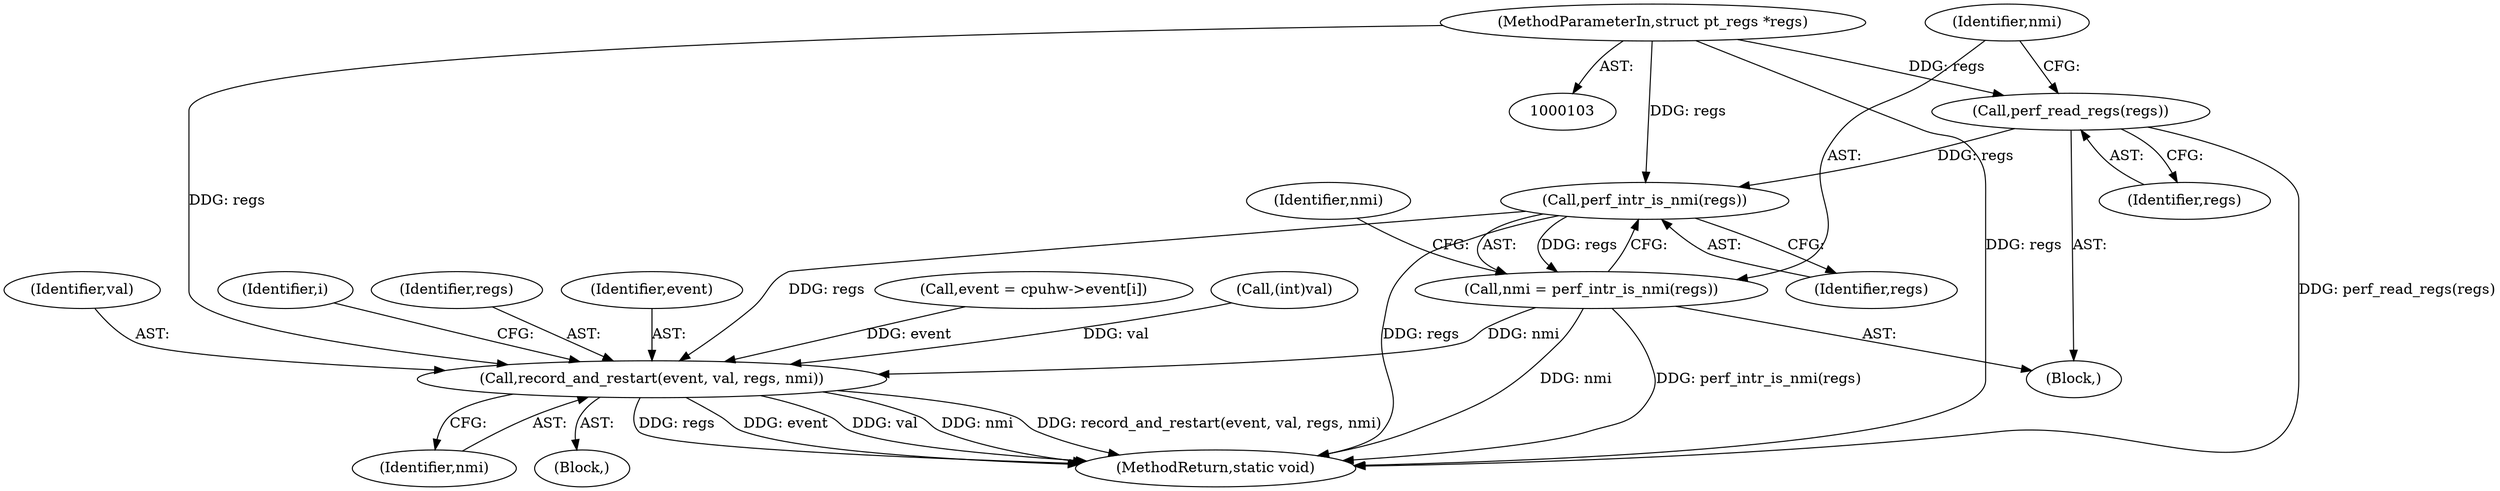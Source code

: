 digraph "0_linux_0837e3242c73566fc1c0196b4ec61779c25ffc93@API" {
"1000130" [label="(Call,perf_read_regs(regs))"];
"1000104" [label="(MethodParameterIn,struct pt_regs *regs)"];
"1000134" [label="(Call,perf_intr_is_nmi(regs))"];
"1000132" [label="(Call,nmi = perf_intr_is_nmi(regs))"];
"1000193" [label="(Call,record_and_restart(event, val, regs, nmi))"];
"1000104" [label="(MethodParameterIn,struct pt_regs *regs)"];
"1000193" [label="(Call,record_and_restart(event, val, regs, nmi))"];
"1000189" [label="(Block,)"];
"1000153" [label="(Call,event = cpuhw->event[i])"];
"1000185" [label="(Call,(int)val)"];
"1000130" [label="(Call,perf_read_regs(regs))"];
"1000105" [label="(Block,)"];
"1000131" [label="(Identifier,regs)"];
"1000246" [label="(MethodReturn,static void)"];
"1000132" [label="(Call,nmi = perf_intr_is_nmi(regs))"];
"1000135" [label="(Identifier,regs)"];
"1000197" [label="(Identifier,nmi)"];
"1000137" [label="(Identifier,nmi)"];
"1000195" [label="(Identifier,val)"];
"1000133" [label="(Identifier,nmi)"];
"1000134" [label="(Call,perf_intr_is_nmi(regs))"];
"1000151" [label="(Identifier,i)"];
"1000196" [label="(Identifier,regs)"];
"1000194" [label="(Identifier,event)"];
"1000130" -> "1000105"  [label="AST: "];
"1000130" -> "1000131"  [label="CFG: "];
"1000131" -> "1000130"  [label="AST: "];
"1000133" -> "1000130"  [label="CFG: "];
"1000130" -> "1000246"  [label="DDG: perf_read_regs(regs)"];
"1000104" -> "1000130"  [label="DDG: regs"];
"1000130" -> "1000134"  [label="DDG: regs"];
"1000104" -> "1000103"  [label="AST: "];
"1000104" -> "1000246"  [label="DDG: regs"];
"1000104" -> "1000134"  [label="DDG: regs"];
"1000104" -> "1000193"  [label="DDG: regs"];
"1000134" -> "1000132"  [label="AST: "];
"1000134" -> "1000135"  [label="CFG: "];
"1000135" -> "1000134"  [label="AST: "];
"1000132" -> "1000134"  [label="CFG: "];
"1000134" -> "1000246"  [label="DDG: regs"];
"1000134" -> "1000132"  [label="DDG: regs"];
"1000134" -> "1000193"  [label="DDG: regs"];
"1000132" -> "1000105"  [label="AST: "];
"1000133" -> "1000132"  [label="AST: "];
"1000137" -> "1000132"  [label="CFG: "];
"1000132" -> "1000246"  [label="DDG: perf_intr_is_nmi(regs)"];
"1000132" -> "1000246"  [label="DDG: nmi"];
"1000132" -> "1000193"  [label="DDG: nmi"];
"1000193" -> "1000189"  [label="AST: "];
"1000193" -> "1000197"  [label="CFG: "];
"1000194" -> "1000193"  [label="AST: "];
"1000195" -> "1000193"  [label="AST: "];
"1000196" -> "1000193"  [label="AST: "];
"1000197" -> "1000193"  [label="AST: "];
"1000151" -> "1000193"  [label="CFG: "];
"1000193" -> "1000246"  [label="DDG: event"];
"1000193" -> "1000246"  [label="DDG: val"];
"1000193" -> "1000246"  [label="DDG: nmi"];
"1000193" -> "1000246"  [label="DDG: record_and_restart(event, val, regs, nmi)"];
"1000193" -> "1000246"  [label="DDG: regs"];
"1000153" -> "1000193"  [label="DDG: event"];
"1000185" -> "1000193"  [label="DDG: val"];
}
